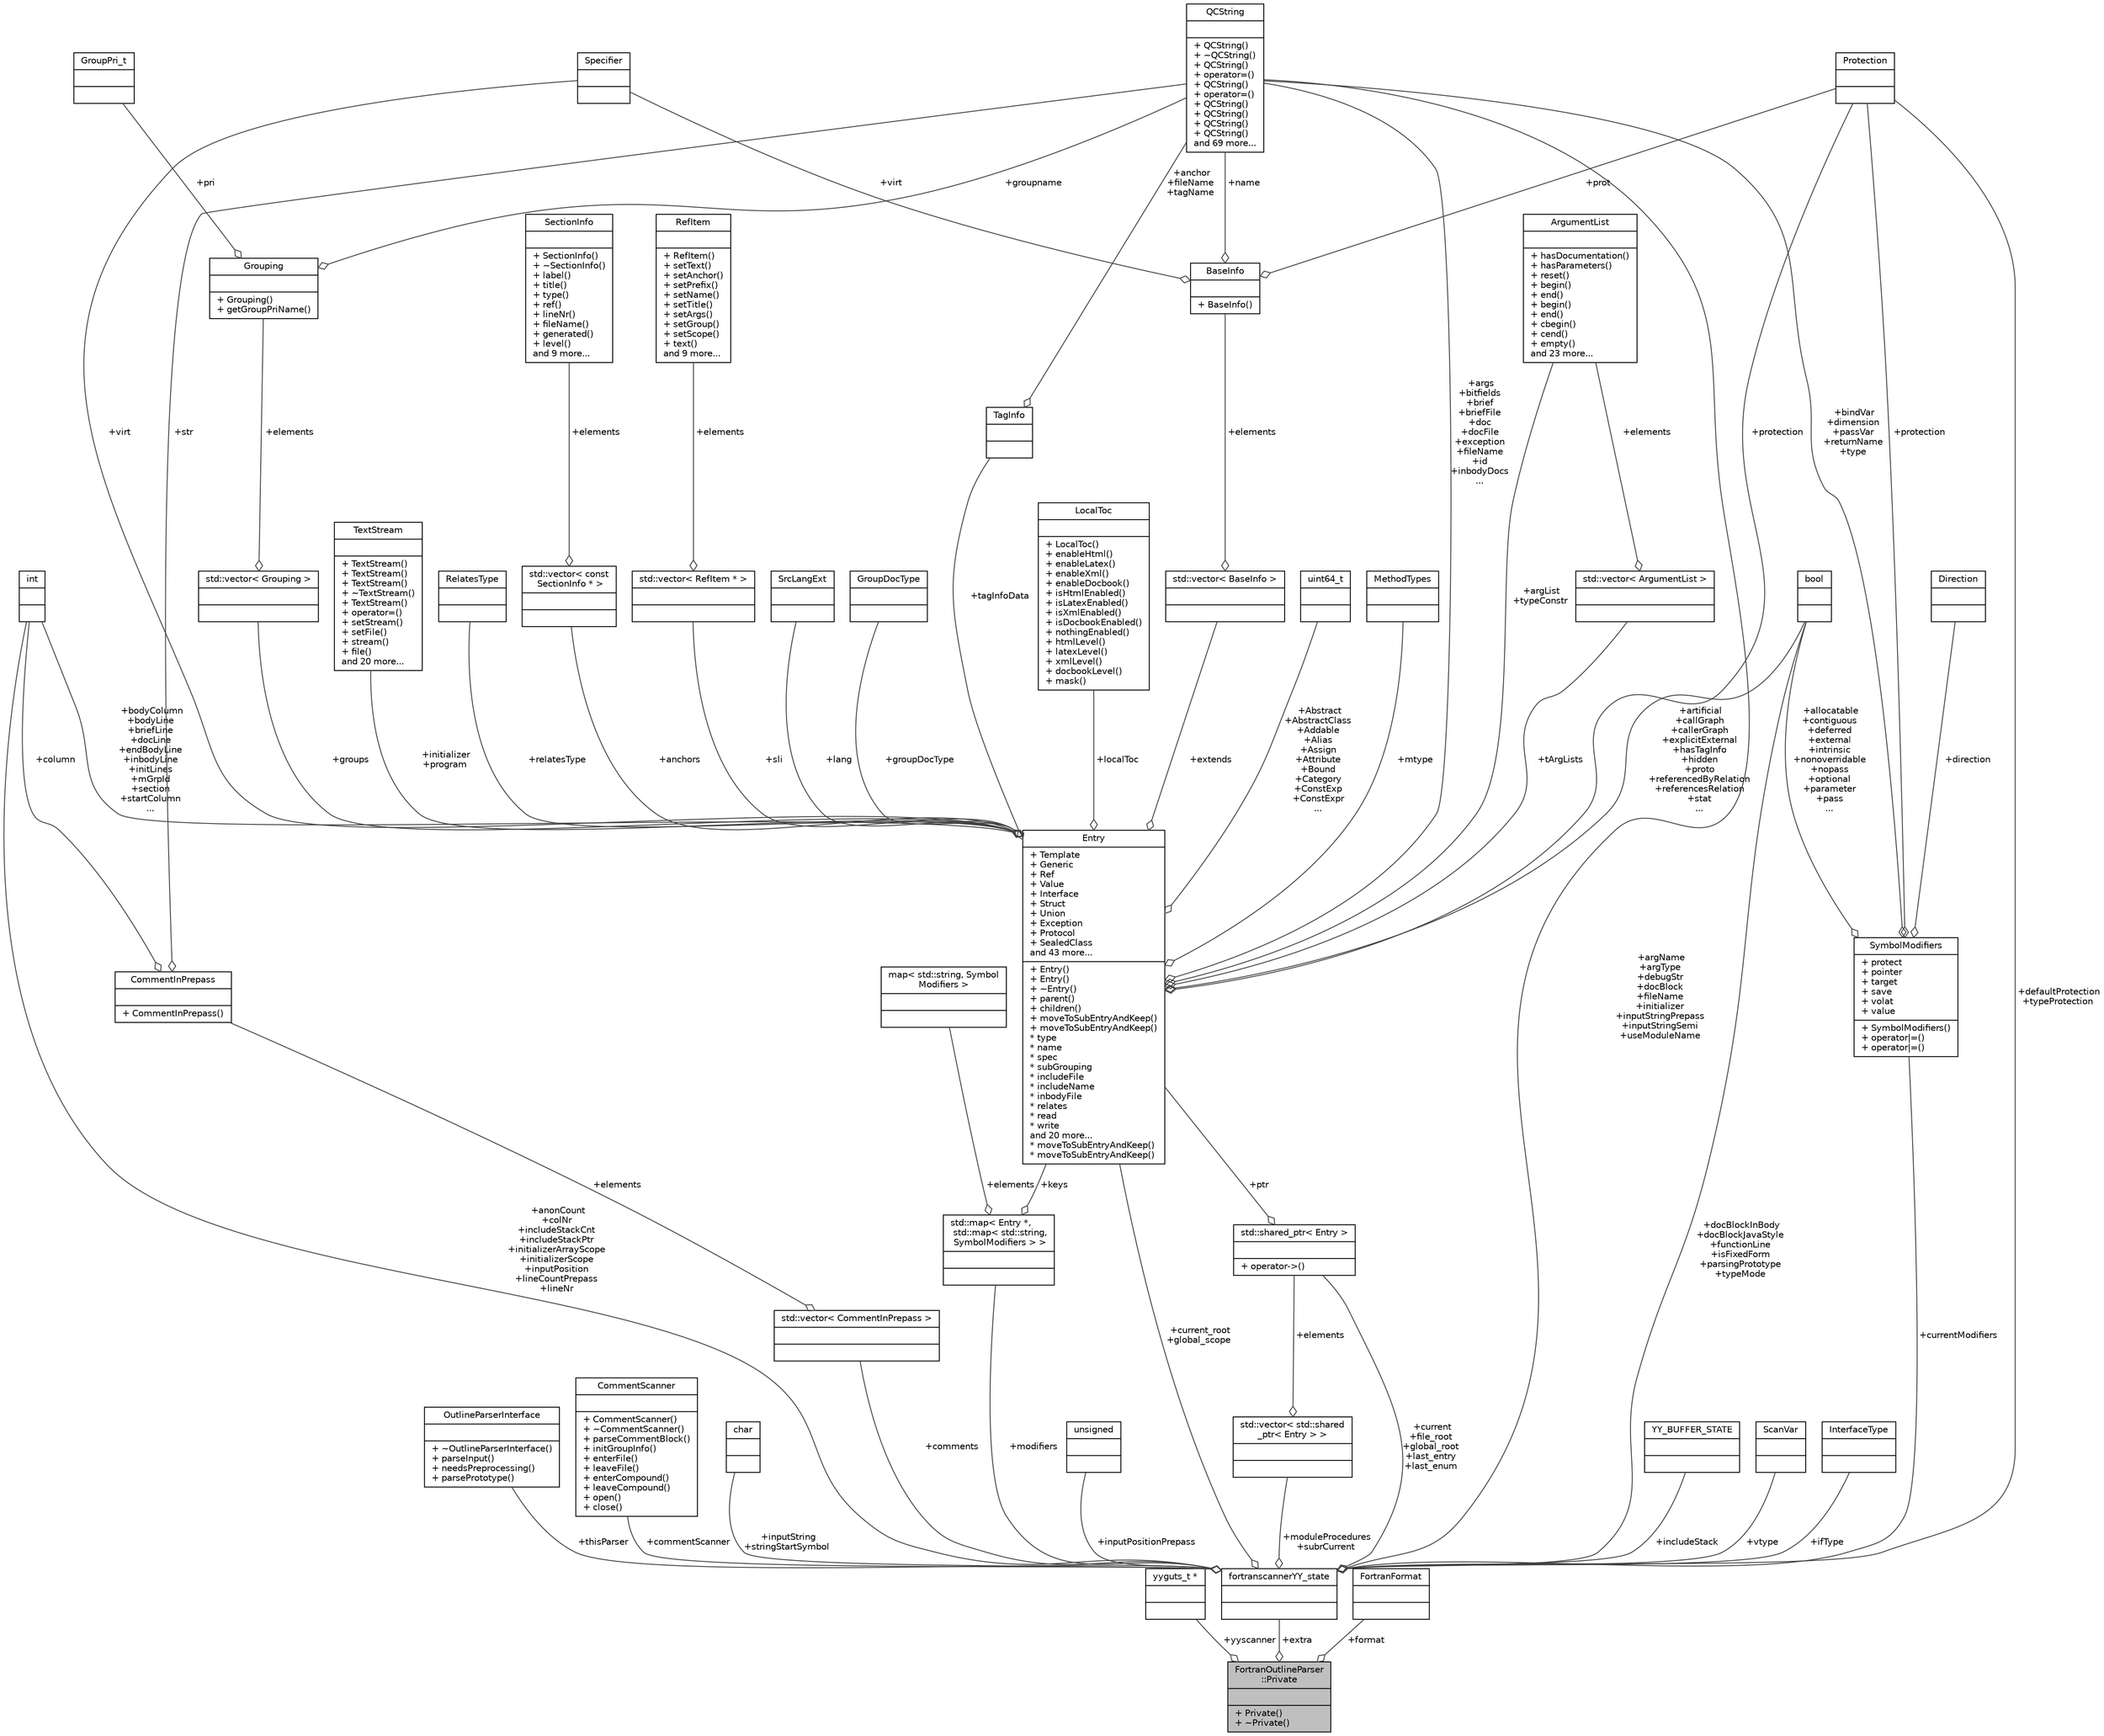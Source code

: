 digraph "FortranOutlineParser::Private"
{
 // LATEX_PDF_SIZE
  edge [fontname="Helvetica",fontsize="10",labelfontname="Helvetica",labelfontsize="10"];
  node [fontname="Helvetica",fontsize="10",shape=record];
  Node1 [label="{FortranOutlineParser\l::Private\n||+ Private()\l+ ~Private()\l}",height=0.2,width=0.4,color="black", fillcolor="grey75", style="filled", fontcolor="black",tooltip=" "];
  Node2 -> Node1 [color="grey25",fontsize="10",style="solid",label=" +yyscanner" ,arrowhead="odiamond",fontname="Helvetica"];
  Node2 [label="{yyguts_t *\n||}",height=0.2,width=0.4,color="black", fillcolor="white", style="filled",tooltip=" "];
  Node3 -> Node1 [color="grey25",fontsize="10",style="solid",label=" +extra" ,arrowhead="odiamond",fontname="Helvetica"];
  Node3 [label="{fortranscannerYY_state\n||}",height=0.2,width=0.4,color="black", fillcolor="white", style="filled",URL="$structfortranscannerYY__state.html",tooltip=" "];
  Node4 -> Node3 [color="grey25",fontsize="10",style="solid",label=" +thisParser" ,arrowhead="odiamond",fontname="Helvetica"];
  Node4 [label="{OutlineParserInterface\n||+ ~OutlineParserInterface()\l+ parseInput()\l+ needsPreprocessing()\l+ parsePrototype()\l}",height=0.2,width=0.4,color="black", fillcolor="white", style="filled",URL="$classOutlineParserInterface.html",tooltip="Abstract interface for outline parsers."];
  Node5 -> Node3 [color="grey25",fontsize="10",style="solid",label=" +commentScanner" ,arrowhead="odiamond",fontname="Helvetica"];
  Node5 [label="{CommentScanner\n||+ CommentScanner()\l+ ~CommentScanner()\l+ parseCommentBlock()\l+ initGroupInfo()\l+ enterFile()\l+ leaveFile()\l+ enterCompound()\l+ leaveCompound()\l+ open()\l+ close()\l}",height=0.2,width=0.4,color="black", fillcolor="white", style="filled",URL="$classCommentScanner.html",tooltip=" "];
  Node6 -> Node3 [color="grey25",fontsize="10",style="solid",label=" +inputString\n+stringStartSymbol" ,arrowhead="odiamond",fontname="Helvetica"];
  Node6 [label="{char\n||}",height=0.2,width=0.4,color="black", fillcolor="white", style="filled",tooltip=" "];
  Node7 -> Node3 [color="grey25",fontsize="10",style="solid",label=" +anonCount\n+colNr\n+includeStackCnt\n+includeStackPtr\n+initializerArrayScope\n+initializerScope\n+inputPosition\n+lineCountPrepass\n+lineNr" ,arrowhead="odiamond",fontname="Helvetica"];
  Node7 [label="{int\n||}",height=0.2,width=0.4,color="black", fillcolor="white", style="filled",URL="$classint.html",tooltip=" "];
  Node8 -> Node3 [color="grey25",fontsize="10",style="solid",label=" +docBlockInBody\n+docBlockJavaStyle\n+functionLine\n+isFixedForm\n+parsingPrototype\n+typeMode" ,arrowhead="odiamond",fontname="Helvetica"];
  Node8 [label="{bool\n||}",height=0.2,width=0.4,color="black", fillcolor="white", style="filled",tooltip=" "];
  Node9 -> Node3 [color="grey25",fontsize="10",style="solid",label=" +argName\n+argType\n+debugStr\n+docBlock\n+fileName\n+initializer\n+inputStringPrepass\n+inputStringSemi\n+useModuleName" ,arrowhead="odiamond",fontname="Helvetica"];
  Node9 [label="{QCString\n||+ QCString()\l+ ~QCString()\l+ QCString()\l+ operator=()\l+ QCString()\l+ operator=()\l+ QCString()\l+ QCString()\l+ QCString()\l+ QCString()\land 69 more...\l}",height=0.2,width=0.4,color="black", fillcolor="white", style="filled",URL="$classQCString.html",tooltip=" "];
  Node10 -> Node3 [color="grey25",fontsize="10",style="solid",label=" +inputPositionPrepass" ,arrowhead="odiamond",fontname="Helvetica"];
  Node10 [label="{unsigned\n||}",height=0.2,width=0.4,color="black", fillcolor="white", style="filled",tooltip=" "];
  Node11 -> Node3 [color="grey25",fontsize="10",style="solid",label=" +moduleProcedures\n+subrCurrent" ,arrowhead="odiamond",fontname="Helvetica"];
  Node11 [label="{std::vector\< std::shared\l_ptr\< Entry \> \>\n||}",height=0.2,width=0.4,color="black", fillcolor="white", style="filled",tooltip=" "];
  Node12 -> Node11 [color="grey25",fontsize="10",style="solid",label=" +elements" ,arrowhead="odiamond",fontname="Helvetica"];
  Node12 [label="{std::shared_ptr\< Entry \>\n||+ operator-\>()\l}",height=0.2,width=0.4,color="black", fillcolor="white", style="filled",tooltip=" "];
  Node13 -> Node12 [color="grey25",fontsize="10",style="solid",label=" +ptr" ,arrowhead="odiamond",fontname="Helvetica"];
  Node13 [label="{Entry\n|+ Template\l+ Generic\l+ Ref\l+ Value\l+ Interface\l+ Struct\l+ Union\l+ Exception\l+ Protocol\l+ SealedClass\land 43 more...\l|+ Entry()\l+ Entry()\l+ ~Entry()\l+ parent()\l+ children()\l+ moveToSubEntryAndKeep()\l+ moveToSubEntryAndKeep()\l* type\l* name\l* spec\l* subGrouping\l* includeFile\l* includeName\l* inbodyFile\l* relates\l* read\l* write\land 20 more...\l* moveToSubEntryAndKeep()\l* moveToSubEntryAndKeep()\l}",height=0.2,width=0.4,color="black", fillcolor="white", style="filled",URL="$classEntry.html",tooltip=" "];
  Node14 -> Node13 [color="grey25",fontsize="10",style="solid",label=" +Abstract\n+AbstractClass\n+Addable\n+Alias\n+Assign\n+Attribute\n+Bound\n+Category\n+ConstExp\n+ConstExpr\n..." ,arrowhead="odiamond",fontname="Helvetica"];
  Node14 [label="{uint64_t\n||}",height=0.2,width=0.4,color="black", fillcolor="white", style="filled",tooltip=" "];
  Node7 -> Node13 [color="grey25",fontsize="10",style="solid",label=" +bodyColumn\n+bodyLine\n+briefLine\n+docLine\n+endBodyLine\n+inbodyLine\n+initLines\n+mGrpId\n+section\n+startColumn\n..." ,arrowhead="odiamond",fontname="Helvetica"];
  Node9 -> Node13 [color="grey25",fontsize="10",style="solid",label=" +args\n+bitfields\n+brief\n+briefFile\n+doc\n+docFile\n+exception\n+fileName\n+id\n+inbodyDocs\n..." ,arrowhead="odiamond",fontname="Helvetica"];
  Node8 -> Node13 [color="grey25",fontsize="10",style="solid",label=" +artificial\n+callGraph\n+callerGraph\n+explicitExternal\n+hasTagInfo\n+hidden\n+proto\n+referencedByRelation\n+referencesRelation\n+stat\n..." ,arrowhead="odiamond",fontname="Helvetica"];
  Node15 -> Node13 [color="grey25",fontsize="10",style="solid",label=" +tagInfoData" ,arrowhead="odiamond",fontname="Helvetica"];
  Node15 [label="{TagInfo\n||}",height=0.2,width=0.4,color="black", fillcolor="white", style="filled",URL="$structTagInfo.html",tooltip=" "];
  Node9 -> Node15 [color="grey25",fontsize="10",style="solid",label=" +anchor\n+fileName\n+tagName" ,arrowhead="odiamond",fontname="Helvetica"];
  Node16 -> Node13 [color="grey25",fontsize="10",style="solid",label=" +protection" ,arrowhead="odiamond",fontname="Helvetica"];
  Node16 [label="{Protection\n||}",height=0.2,width=0.4,color="black", fillcolor="white", style="filled",tooltip=" "];
  Node17 -> Node13 [color="grey25",fontsize="10",style="solid",label=" +mtype" ,arrowhead="odiamond",fontname="Helvetica"];
  Node17 [label="{MethodTypes\n||}",height=0.2,width=0.4,color="black", fillcolor="white", style="filled",tooltip=" "];
  Node18 -> Node13 [color="grey25",fontsize="10",style="solid",label=" +virt" ,arrowhead="odiamond",fontname="Helvetica"];
  Node18 [label="{Specifier\n||}",height=0.2,width=0.4,color="black", fillcolor="white", style="filled",tooltip=" "];
  Node19 -> Node13 [color="grey25",fontsize="10",style="solid",label=" +argList\n+typeConstr" ,arrowhead="odiamond",fontname="Helvetica"];
  Node19 [label="{ArgumentList\n||+ hasDocumentation()\l+ hasParameters()\l+ reset()\l+ begin()\l+ end()\l+ begin()\l+ end()\l+ cbegin()\l+ cend()\l+ empty()\land 23 more...\l}",height=0.2,width=0.4,color="black", fillcolor="white", style="filled",URL="$classArgumentList.html",tooltip="This class represents an function or template argument list."];
  Node20 -> Node13 [color="grey25",fontsize="10",style="solid",label=" +tArgLists" ,arrowhead="odiamond",fontname="Helvetica"];
  Node20 [label="{std::vector\< ArgumentList \>\n||}",height=0.2,width=0.4,color="black", fillcolor="white", style="filled",tooltip=" "];
  Node19 -> Node20 [color="grey25",fontsize="10",style="solid",label=" +elements" ,arrowhead="odiamond",fontname="Helvetica"];
  Node21 -> Node13 [color="grey25",fontsize="10",style="solid",label=" +initializer\n+program" ,arrowhead="odiamond",fontname="Helvetica"];
  Node21 [label="{TextStream\n||+ TextStream()\l+ TextStream()\l+ TextStream()\l+ ~TextStream()\l+ TextStream()\l+ operator=()\l+ setStream()\l+ setFile()\l+ stream()\l+ file()\land 20 more...\l}",height=0.2,width=0.4,color="black", fillcolor="white", style="filled",URL="$classTextStream.html",tooltip="Text streaming class that buffers data."];
  Node22 -> Node13 [color="grey25",fontsize="10",style="solid",label=" +relatesType" ,arrowhead="odiamond",fontname="Helvetica"];
  Node22 [label="{RelatesType\n||}",height=0.2,width=0.4,color="black", fillcolor="white", style="filled",tooltip=" "];
  Node23 -> Node13 [color="grey25",fontsize="10",style="solid",label=" +extends" ,arrowhead="odiamond",fontname="Helvetica"];
  Node23 [label="{std::vector\< BaseInfo \>\n||}",height=0.2,width=0.4,color="black", fillcolor="white", style="filled",tooltip=" "];
  Node24 -> Node23 [color="grey25",fontsize="10",style="solid",label=" +elements" ,arrowhead="odiamond",fontname="Helvetica"];
  Node24 [label="{BaseInfo\n||+ BaseInfo()\l}",height=0.2,width=0.4,color="black", fillcolor="white", style="filled",URL="$structBaseInfo.html",tooltip=" "];
  Node9 -> Node24 [color="grey25",fontsize="10",style="solid",label=" +name" ,arrowhead="odiamond",fontname="Helvetica"];
  Node16 -> Node24 [color="grey25",fontsize="10",style="solid",label=" +prot" ,arrowhead="odiamond",fontname="Helvetica"];
  Node18 -> Node24 [color="grey25",fontsize="10",style="solid",label=" +virt" ,arrowhead="odiamond",fontname="Helvetica"];
  Node25 -> Node13 [color="grey25",fontsize="10",style="solid",label=" +groups" ,arrowhead="odiamond",fontname="Helvetica"];
  Node25 [label="{std::vector\< Grouping \>\n||}",height=0.2,width=0.4,color="black", fillcolor="white", style="filled",tooltip=" "];
  Node26 -> Node25 [color="grey25",fontsize="10",style="solid",label=" +elements" ,arrowhead="odiamond",fontname="Helvetica"];
  Node26 [label="{Grouping\n||+ Grouping()\l+ getGroupPriName()\l}",height=0.2,width=0.4,color="black", fillcolor="white", style="filled",URL="$structGrouping.html",tooltip=" "];
  Node9 -> Node26 [color="grey25",fontsize="10",style="solid",label=" +groupname" ,arrowhead="odiamond",fontname="Helvetica"];
  Node27 -> Node26 [color="grey25",fontsize="10",style="solid",label=" +pri" ,arrowhead="odiamond",fontname="Helvetica"];
  Node27 [label="{GroupPri_t\n||}",height=0.2,width=0.4,color="black", fillcolor="white", style="filled",tooltip=" "];
  Node28 -> Node13 [color="grey25",fontsize="10",style="solid",label=" +anchors" ,arrowhead="odiamond",fontname="Helvetica"];
  Node28 [label="{std::vector\< const\l SectionInfo * \>\n||}",height=0.2,width=0.4,color="black", fillcolor="white", style="filled",tooltip=" "];
  Node29 -> Node28 [color="grey25",fontsize="10",style="solid",label=" +elements" ,arrowhead="odiamond",fontname="Helvetica"];
  Node29 [label="{SectionInfo\n||+ SectionInfo()\l+ ~SectionInfo()\l+ label()\l+ title()\l+ type()\l+ ref()\l+ lineNr()\l+ fileName()\l+ generated()\l+ level()\land 9 more...\l}",height=0.2,width=0.4,color="black", fillcolor="white", style="filled",URL="$classSectionInfo.html",tooltip="class that provide information about a section."];
  Node30 -> Node13 [color="grey25",fontsize="10",style="solid",label=" +sli" ,arrowhead="odiamond",fontname="Helvetica"];
  Node30 [label="{std::vector\< RefItem * \>\n||}",height=0.2,width=0.4,color="black", fillcolor="white", style="filled",tooltip=" "];
  Node31 -> Node30 [color="grey25",fontsize="10",style="solid",label=" +elements" ,arrowhead="odiamond",fontname="Helvetica"];
  Node31 [label="{RefItem\n||+ RefItem()\l+ setText()\l+ setAnchor()\l+ setPrefix()\l+ setName()\l+ setTitle()\l+ setArgs()\l+ setGroup()\l+ setScope()\l+ text()\land 9 more...\l}",height=0.2,width=0.4,color="black", fillcolor="white", style="filled",URL="$classRefItem.html",tooltip=" "];
  Node32 -> Node13 [color="grey25",fontsize="10",style="solid",label=" +lang" ,arrowhead="odiamond",fontname="Helvetica"];
  Node32 [label="{SrcLangExt\n||}",height=0.2,width=0.4,color="black", fillcolor="white", style="filled",tooltip=" "];
  Node33 -> Node13 [color="grey25",fontsize="10",style="solid",label=" +groupDocType" ,arrowhead="odiamond",fontname="Helvetica"];
  Node33 [label="{GroupDocType\n||}",height=0.2,width=0.4,color="black", fillcolor="white", style="filled",tooltip=" "];
  Node34 -> Node13 [color="grey25",fontsize="10",style="solid",label=" +localToc" ,arrowhead="odiamond",fontname="Helvetica"];
  Node34 [label="{LocalToc\n||+ LocalToc()\l+ enableHtml()\l+ enableLatex()\l+ enableXml()\l+ enableDocbook()\l+ isHtmlEnabled()\l+ isLatexEnabled()\l+ isXmlEnabled()\l+ isDocbookEnabled()\l+ nothingEnabled()\l+ htmlLevel()\l+ latexLevel()\l+ xmlLevel()\l+ docbookLevel()\l+ mask()\l}",height=0.2,width=0.4,color="black", fillcolor="white", style="filled",URL="$classLocalToc.html",tooltip=" "];
  Node35 -> Node3 [color="grey25",fontsize="10",style="solid",label=" +comments" ,arrowhead="odiamond",fontname="Helvetica"];
  Node35 [label="{std::vector\< CommentInPrepass \>\n||}",height=0.2,width=0.4,color="black", fillcolor="white", style="filled",tooltip=" "];
  Node36 -> Node35 [color="grey25",fontsize="10",style="solid",label=" +elements" ,arrowhead="odiamond",fontname="Helvetica"];
  Node36 [label="{CommentInPrepass\n||+ CommentInPrepass()\l}",height=0.2,width=0.4,color="black", fillcolor="white", style="filled",URL="$structCommentInPrepass.html",tooltip=" "];
  Node7 -> Node36 [color="grey25",fontsize="10",style="solid",label=" +column" ,arrowhead="odiamond",fontname="Helvetica"];
  Node9 -> Node36 [color="grey25",fontsize="10",style="solid",label=" +str" ,arrowhead="odiamond",fontname="Helvetica"];
  Node37 -> Node3 [color="grey25",fontsize="10",style="solid",label=" +includeStack" ,arrowhead="odiamond",fontname="Helvetica"];
  Node37 [label="{YY_BUFFER_STATE\n||}",height=0.2,width=0.4,color="black", fillcolor="white", style="filled",tooltip=" "];
  Node13 -> Node3 [color="grey25",fontsize="10",style="solid",label=" +current_root\n+global_scope" ,arrowhead="odiamond",fontname="Helvetica"];
  Node12 -> Node3 [color="grey25",fontsize="10",style="solid",label=" +current\n+file_root\n+global_root\n+last_entry\n+last_enum" ,arrowhead="odiamond",fontname="Helvetica"];
  Node38 -> Node3 [color="grey25",fontsize="10",style="solid",label=" +vtype" ,arrowhead="odiamond",fontname="Helvetica"];
  Node38 [label="{ScanVar\n||}",height=0.2,width=0.4,color="black", fillcolor="white", style="filled",tooltip=" "];
  Node16 -> Node3 [color="grey25",fontsize="10",style="solid",label=" +defaultProtection\n+typeProtection" ,arrowhead="odiamond",fontname="Helvetica"];
  Node39 -> Node3 [color="grey25",fontsize="10",style="solid",label=" +ifType" ,arrowhead="odiamond",fontname="Helvetica"];
  Node39 [label="{InterfaceType\n||}",height=0.2,width=0.4,color="black", fillcolor="white", style="filled",tooltip=" "];
  Node40 -> Node3 [color="grey25",fontsize="10",style="solid",label=" +currentModifiers" ,arrowhead="odiamond",fontname="Helvetica"];
  Node40 [label="{SymbolModifiers\n|+ protect\l+ pointer\l+ target\l+ save\l+ volat\l+ value\l|+ SymbolModifiers()\l+ operator\|=()\l+ operator\|=()\l}",height=0.2,width=0.4,color="black", fillcolor="white", style="filled",URL="$structSymbolModifiers.html",tooltip="Holds yyextra->modifiers (ie attributes) for one symbol (variable, function, etc)"];
  Node9 -> Node40 [color="grey25",fontsize="10",style="solid",label=" +bindVar\n+dimension\n+passVar\n+returnName\n+type" ,arrowhead="odiamond",fontname="Helvetica"];
  Node16 -> Node40 [color="grey25",fontsize="10",style="solid",label=" +protection" ,arrowhead="odiamond",fontname="Helvetica"];
  Node41 -> Node40 [color="grey25",fontsize="10",style="solid",label=" +direction" ,arrowhead="odiamond",fontname="Helvetica"];
  Node41 [label="{Direction\n||}",height=0.2,width=0.4,color="black", fillcolor="white", style="filled",tooltip=" "];
  Node8 -> Node40 [color="grey25",fontsize="10",style="solid",label=" +allocatable\n+contiguous\n+deferred\n+external\n+intrinsic\n+nonoverridable\n+nopass\n+optional\n+parameter\n+pass\n..." ,arrowhead="odiamond",fontname="Helvetica"];
  Node42 -> Node3 [color="grey25",fontsize="10",style="solid",label=" +modifiers" ,arrowhead="odiamond",fontname="Helvetica"];
  Node42 [label="{std::map\< Entry *,\l std::map\< std::string,\l SymbolModifiers \> \>\n||}",height=0.2,width=0.4,color="black", fillcolor="white", style="filled",tooltip=" "];
  Node13 -> Node42 [color="grey25",fontsize="10",style="solid",label=" +keys" ,arrowhead="odiamond",fontname="Helvetica"];
  Node43 -> Node42 [color="grey25",fontsize="10",style="solid",label=" +elements" ,arrowhead="odiamond",fontname="Helvetica"];
  Node43 [label="{map\< std::string, Symbol\lModifiers \>\n||}",height=0.2,width=0.4,color="black", fillcolor="white", style="filled",tooltip=" "];
  Node44 -> Node1 [color="grey25",fontsize="10",style="solid",label=" +format" ,arrowhead="odiamond",fontname="Helvetica"];
  Node44 [label="{FortranFormat\n||}",height=0.2,width=0.4,color="black", fillcolor="white", style="filled",tooltip=" "];
}
